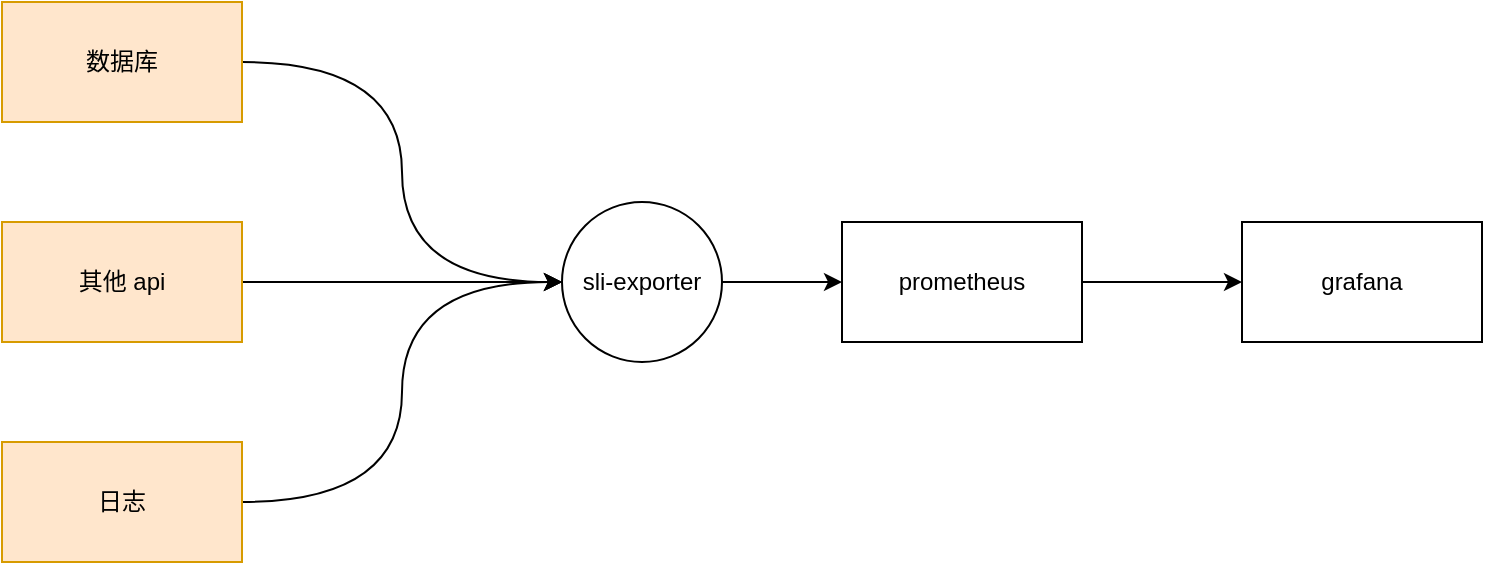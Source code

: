 <mxfile version="27.0.9">
  <diagram name="第 1 页" id="FHx8yXDjUlyIFakKhBWi">
    <mxGraphModel dx="795" dy="604" grid="1" gridSize="10" guides="1" tooltips="1" connect="1" arrows="1" fold="1" page="1" pageScale="1" pageWidth="827" pageHeight="1169" math="0" shadow="0">
      <root>
        <mxCell id="0" />
        <mxCell id="1" parent="0" />
        <mxCell id="dt54YoZoP9XJyNc-DkrU-8" style="edgeStyle=orthogonalEdgeStyle;rounded=0;orthogonalLoop=1;jettySize=auto;html=1;entryX=0;entryY=0.5;entryDx=0;entryDy=0;curved=1;" edge="1" parent="1" source="dt54YoZoP9XJyNc-DkrU-1" target="dt54YoZoP9XJyNc-DkrU-4">
          <mxGeometry relative="1" as="geometry" />
        </mxCell>
        <mxCell id="dt54YoZoP9XJyNc-DkrU-1" value="数据库" style="rounded=0;whiteSpace=wrap;html=1;fillColor=#ffe6cc;strokeColor=#d79b00;" vertex="1" parent="1">
          <mxGeometry x="70" y="130" width="120" height="60" as="geometry" />
        </mxCell>
        <mxCell id="dt54YoZoP9XJyNc-DkrU-6" style="edgeStyle=orthogonalEdgeStyle;rounded=0;orthogonalLoop=1;jettySize=auto;html=1;curved=1;" edge="1" parent="1" source="dt54YoZoP9XJyNc-DkrU-2" target="dt54YoZoP9XJyNc-DkrU-4">
          <mxGeometry relative="1" as="geometry" />
        </mxCell>
        <mxCell id="dt54YoZoP9XJyNc-DkrU-2" value="其他 api" style="rounded=0;whiteSpace=wrap;html=1;fillColor=#ffe6cc;strokeColor=#d79b00;" vertex="1" parent="1">
          <mxGeometry x="70" y="240" width="120" height="60" as="geometry" />
        </mxCell>
        <mxCell id="dt54YoZoP9XJyNc-DkrU-9" style="edgeStyle=orthogonalEdgeStyle;rounded=0;orthogonalLoop=1;jettySize=auto;html=1;entryX=0;entryY=0.5;entryDx=0;entryDy=0;curved=1;" edge="1" parent="1" source="dt54YoZoP9XJyNc-DkrU-3" target="dt54YoZoP9XJyNc-DkrU-4">
          <mxGeometry relative="1" as="geometry" />
        </mxCell>
        <mxCell id="dt54YoZoP9XJyNc-DkrU-3" value="日志" style="rounded=0;whiteSpace=wrap;html=1;fillColor=#ffe6cc;strokeColor=#d79b00;" vertex="1" parent="1">
          <mxGeometry x="70" y="350" width="120" height="60" as="geometry" />
        </mxCell>
        <mxCell id="dt54YoZoP9XJyNc-DkrU-11" value="" style="edgeStyle=orthogonalEdgeStyle;rounded=0;orthogonalLoop=1;jettySize=auto;html=1;" edge="1" parent="1" source="dt54YoZoP9XJyNc-DkrU-4" target="dt54YoZoP9XJyNc-DkrU-10">
          <mxGeometry relative="1" as="geometry" />
        </mxCell>
        <mxCell id="dt54YoZoP9XJyNc-DkrU-4" value="sli-exporter" style="ellipse;whiteSpace=wrap;html=1;aspect=fixed;" vertex="1" parent="1">
          <mxGeometry x="350" y="230" width="80" height="80" as="geometry" />
        </mxCell>
        <mxCell id="dt54YoZoP9XJyNc-DkrU-13" value="" style="edgeStyle=orthogonalEdgeStyle;rounded=0;orthogonalLoop=1;jettySize=auto;html=1;" edge="1" parent="1" source="dt54YoZoP9XJyNc-DkrU-10" target="dt54YoZoP9XJyNc-DkrU-12">
          <mxGeometry relative="1" as="geometry" />
        </mxCell>
        <mxCell id="dt54YoZoP9XJyNc-DkrU-10" value="prometheus" style="whiteSpace=wrap;html=1;" vertex="1" parent="1">
          <mxGeometry x="490" y="240" width="120" height="60" as="geometry" />
        </mxCell>
        <mxCell id="dt54YoZoP9XJyNc-DkrU-12" value="grafana" style="whiteSpace=wrap;html=1;" vertex="1" parent="1">
          <mxGeometry x="690" y="240" width="120" height="60" as="geometry" />
        </mxCell>
      </root>
    </mxGraphModel>
  </diagram>
</mxfile>
